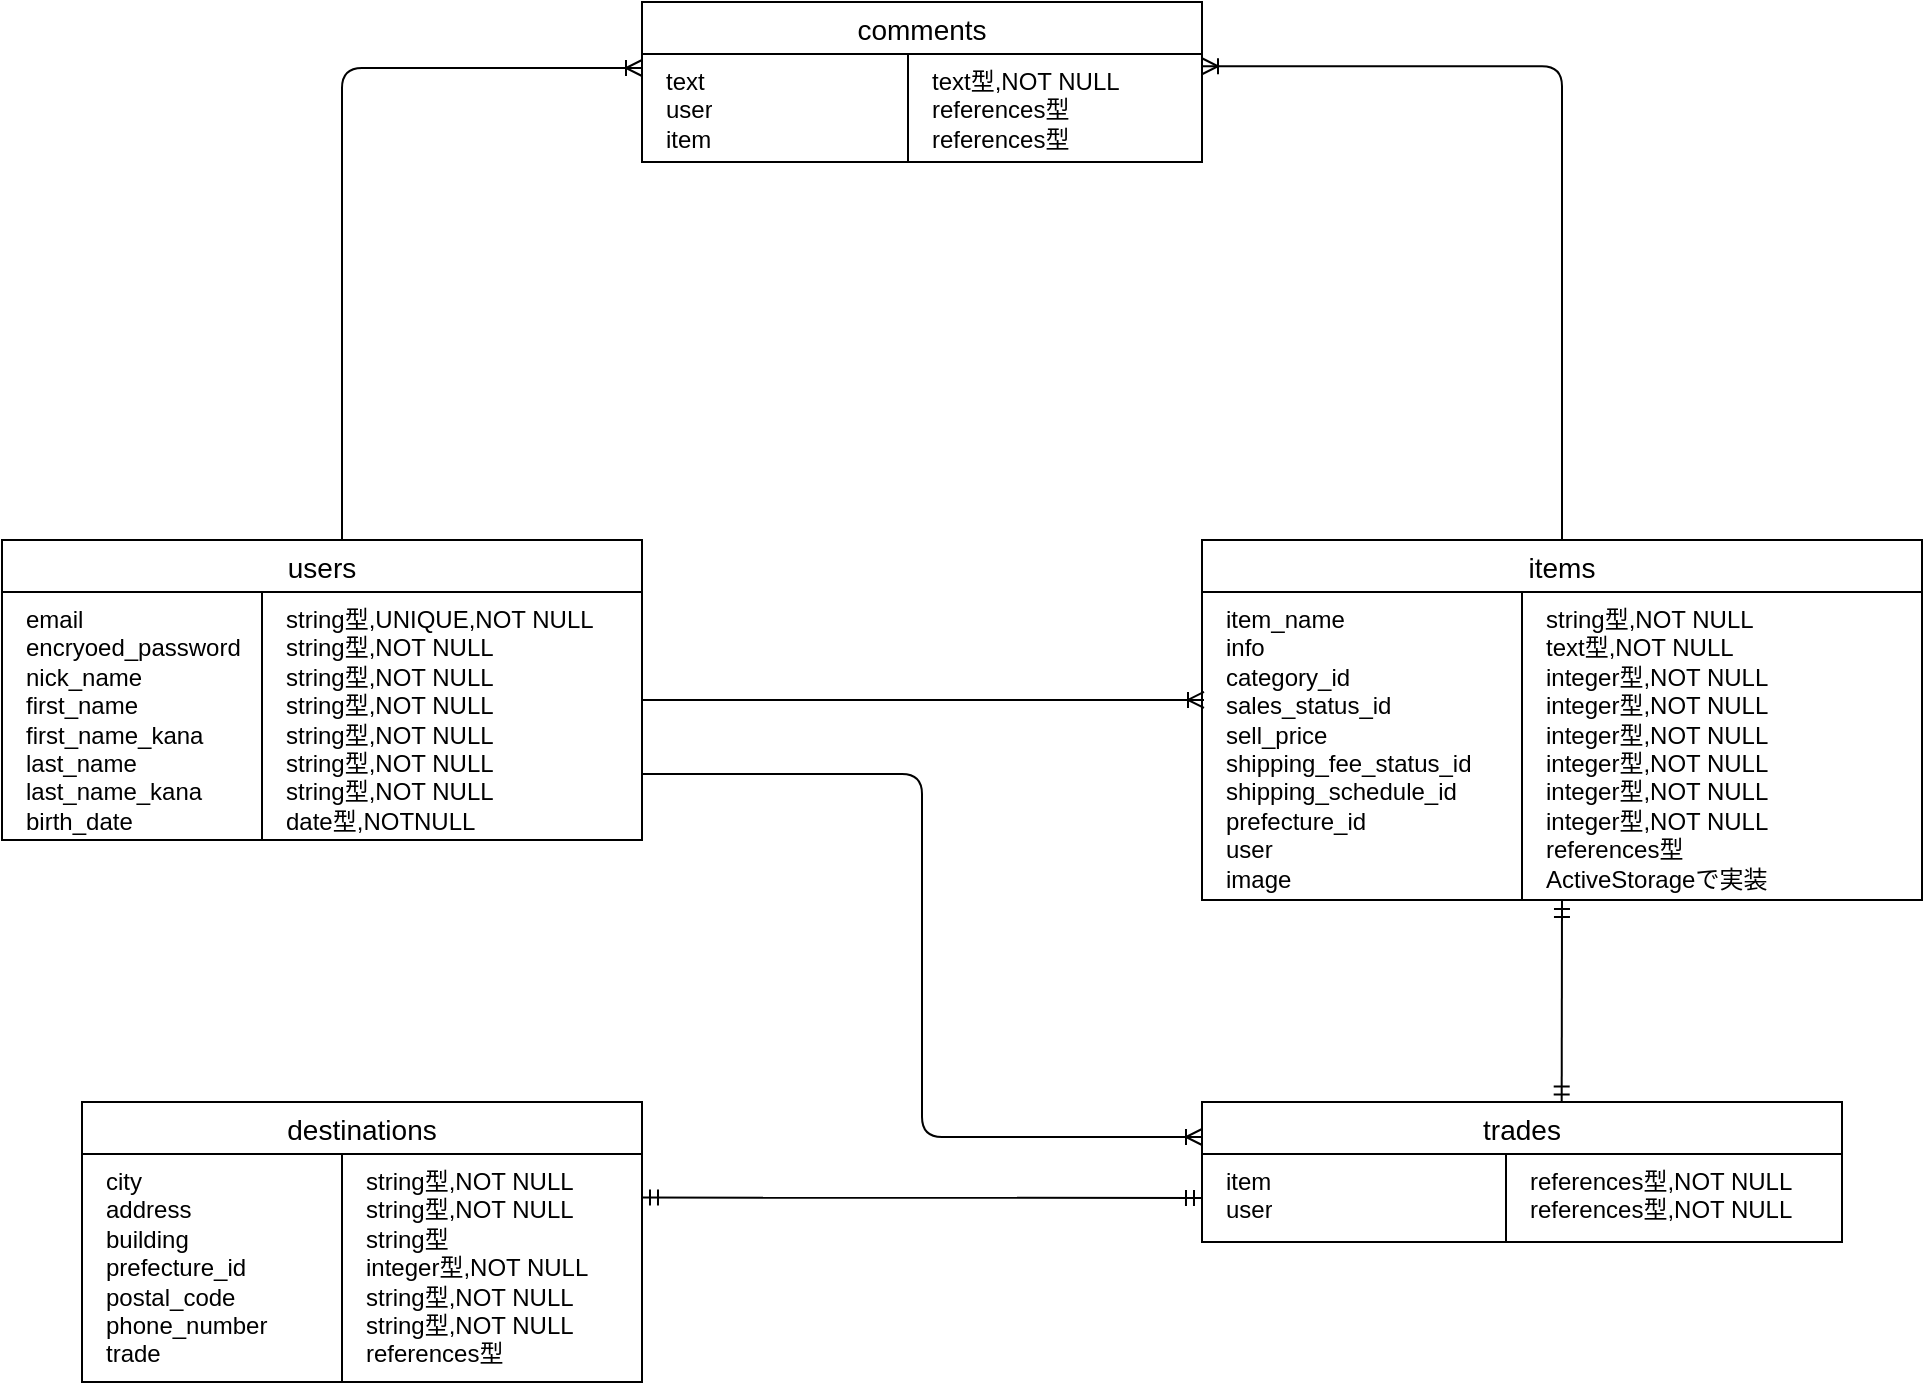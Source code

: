 <mxfile>
    <diagram id="ogddLokqwQ5Bds4QSakk" name="ページ1">
        <mxGraphModel dx="685" dy="587" grid="1" gridSize="10" guides="1" tooltips="1" connect="1" arrows="1" fold="1" page="1" pageScale="1" pageWidth="827" pageHeight="1169" math="0" shadow="0">
            <root>
                <mxCell id="0"/>
                <mxCell id="1" parent="0"/>
                <mxCell id="69" value="users" style="swimlane;fontStyle=0;childLayout=stackLayout;horizontal=1;startSize=26;horizontalStack=0;resizeParent=1;resizeParentMax=0;resizeLast=0;collapsible=1;marginBottom=0;align=center;fontSize=14;swimlaneLine=1;" vertex="1" parent="1">
                    <mxGeometry x="80" y="359" width="320" height="150" as="geometry"/>
                </mxCell>
                <mxCell id="76" value="" style="shape=table;html=1;whiteSpace=wrap;startSize=0;container=1;collapsible=0;childLayout=tableLayout;" vertex="1" parent="69">
                    <mxGeometry y="26" width="320" height="124" as="geometry"/>
                </mxCell>
                <mxCell id="77" value="" style="shape=partialRectangle;html=1;whiteSpace=wrap;collapsible=0;dropTarget=0;pointerEvents=0;fillColor=none;top=0;left=0;bottom=0;right=0;points=[[0,0.5],[1,0.5]];portConstraint=eastwest;spacingLeft=2;" vertex="1" parent="76">
                    <mxGeometry width="320" height="124" as="geometry"/>
                </mxCell>
                <mxCell id="78" value="&lt;span style=&quot;&quot;&gt;email&lt;/span&gt;&lt;br style=&quot;padding: 0px; margin: 0px;&quot;&gt;&lt;span style=&quot;&quot;&gt;encryoed_password&lt;/span&gt;&lt;br style=&quot;padding: 0px; margin: 0px;&quot;&gt;&lt;span style=&quot;&quot;&gt;nick_name&lt;/span&gt;&lt;br style=&quot;padding: 0px; margin: 0px;&quot;&gt;&lt;span style=&quot;&quot;&gt;first_name&lt;/span&gt;&lt;br style=&quot;padding: 0px; margin: 0px;&quot;&gt;&lt;span style=&quot;&quot;&gt;first_name_kana&lt;/span&gt;&lt;br style=&quot;padding: 0px; margin: 0px;&quot;&gt;&lt;span style=&quot;&quot;&gt;last_name&lt;/span&gt;&lt;br style=&quot;padding: 0px; margin: 0px;&quot;&gt;&lt;span style=&quot;&quot;&gt;last_name_kana&lt;/span&gt;&lt;br style=&quot;padding: 0px; margin: 0px;&quot;&gt;&lt;span style=&quot;&quot;&gt;birth_date&lt;/span&gt;" style="shape=partialRectangle;html=1;whiteSpace=wrap;connectable=0;overflow=hidden;fillColor=none;top=0;left=0;bottom=0;right=0;align=left;spacingLeft=10;verticalAlign=top;" vertex="1" parent="77">
                    <mxGeometry width="130" height="124" as="geometry"/>
                </mxCell>
                <mxCell id="79" value="string型,UNIQUE,NOT NULL&lt;br&gt;string型,NOT NULL&lt;br&gt;string型,NOT NULL&lt;br&gt;string型,NOT NULL&lt;br&gt;string型,NOT NULL&lt;br&gt;string型,NOT NULL&lt;br&gt;string型,NOT NULL&lt;br&gt;date型,NOTNULL" style="shape=partialRectangle;html=1;whiteSpace=wrap;connectable=0;overflow=hidden;fillColor=none;top=0;left=0;bottom=0;right=0;align=left;spacingLeft=10;verticalAlign=top;" vertex="1" parent="77">
                    <mxGeometry x="130" width="190" height="124" as="geometry"/>
                </mxCell>
                <mxCell id="80" value="items" style="swimlane;fontStyle=0;childLayout=stackLayout;horizontal=1;startSize=26;horizontalStack=0;resizeParent=1;resizeParentMax=0;resizeLast=0;collapsible=1;marginBottom=0;align=center;fontSize=14;swimlaneLine=1;" vertex="1" parent="1">
                    <mxGeometry x="680" y="359" width="360" height="160" as="geometry"/>
                </mxCell>
                <mxCell id="81" value="" style="shape=table;html=1;whiteSpace=wrap;startSize=0;container=1;collapsible=0;childLayout=tableLayout;" vertex="1" parent="1">
                    <mxGeometry x="680" y="385" width="360" height="154" as="geometry"/>
                </mxCell>
                <mxCell id="82" value="" style="shape=partialRectangle;html=1;whiteSpace=wrap;collapsible=0;dropTarget=0;pointerEvents=0;fillColor=none;top=0;left=0;bottom=0;right=0;points=[[0,0.5],[1,0.5]];portConstraint=eastwest;spacingLeft=2;" vertex="1" parent="81">
                    <mxGeometry width="360" height="154" as="geometry"/>
                </mxCell>
                <mxCell id="83" value="item_name&lt;br&gt;info&lt;br&gt;category_id&lt;br&gt;sales_status_id&lt;br&gt;sell_price&lt;br&gt;shipping_fee_status_id&lt;br&gt;shipping_schedule_id&lt;br&gt;prefecture_id&lt;br&gt;user&lt;br&gt;image" style="shape=partialRectangle;html=1;whiteSpace=wrap;connectable=0;overflow=hidden;fillColor=none;top=0;left=0;bottom=0;right=0;align=left;spacingLeft=10;verticalAlign=top;" vertex="1" parent="82">
                    <mxGeometry width="160" height="154" as="geometry"/>
                </mxCell>
                <mxCell id="84" value="string型,NOT NULL&lt;br&gt;text型,NOT NULL&lt;br&gt;integer型,NOT NULL&lt;br&gt;integer型,NOT NULL&lt;br&gt;integer型,NOT NULL&lt;br&gt;integer型,NOT NULL&lt;br&gt;integer型,NOT NULL&lt;br&gt;integer型,NOT NULL&lt;br&gt;references型&lt;br&gt;ActiveStorageで実装" style="shape=partialRectangle;html=1;whiteSpace=wrap;connectable=0;overflow=hidden;fillColor=none;top=0;left=0;bottom=0;right=0;align=left;spacingLeft=10;verticalAlign=top;" vertex="1" parent="82">
                    <mxGeometry x="160" width="200" height="154" as="geometry"/>
                </mxCell>
                <mxCell id="85" value="destinations" style="swimlane;fontStyle=0;childLayout=stackLayout;horizontal=1;startSize=26;horizontalStack=0;resizeParent=1;resizeParentMax=0;resizeLast=0;collapsible=1;marginBottom=0;align=center;fontSize=14;swimlaneLine=1;" vertex="1" parent="1">
                    <mxGeometry x="120" y="640" width="280" height="140" as="geometry"/>
                </mxCell>
                <mxCell id="86" value="" style="shape=table;html=1;whiteSpace=wrap;startSize=0;container=1;collapsible=0;childLayout=tableLayout;" vertex="1" parent="85">
                    <mxGeometry y="26" width="280" height="114" as="geometry"/>
                </mxCell>
                <mxCell id="87" value="" style="shape=partialRectangle;html=1;whiteSpace=wrap;collapsible=0;dropTarget=0;pointerEvents=0;fillColor=none;top=0;left=0;bottom=0;right=0;points=[[0,0.5],[1,0.5]];portConstraint=eastwest;spacingLeft=2;" vertex="1" parent="86">
                    <mxGeometry width="280" height="114" as="geometry"/>
                </mxCell>
                <mxCell id="88" value="city&lt;br style=&quot;padding: 0px ; margin: 0px&quot;&gt;address&lt;br&gt;building&lt;br&gt;prefecture_id&lt;br&gt;postal_code&lt;br style=&quot;padding: 0px ; margin: 0px&quot;&gt;phone_number&lt;span&gt;&lt;br&gt;trade&lt;br&gt;&lt;/span&gt;&lt;span&gt;&lt;br&gt;&lt;br&gt;&lt;/span&gt;" style="shape=partialRectangle;html=1;whiteSpace=wrap;connectable=0;overflow=hidden;fillColor=none;top=0;left=0;bottom=0;right=0;align=left;spacingLeft=10;verticalAlign=top;" vertex="1" parent="87">
                    <mxGeometry width="130" height="114" as="geometry"/>
                </mxCell>
                <mxCell id="89" value="string型,NOT NULL&lt;br&gt;string型,NOT NULL&lt;br&gt;string型&lt;br&gt;integer型,NOT NULL&lt;br&gt;string型,NOT NULL&lt;br&gt;string型,NOT NULL&lt;br&gt;references型" style="shape=partialRectangle;html=1;whiteSpace=wrap;connectable=0;overflow=hidden;fillColor=none;top=0;left=0;bottom=0;right=0;align=left;spacingLeft=10;verticalAlign=top;" vertex="1" parent="87">
                    <mxGeometry x="130" width="150" height="114" as="geometry"/>
                </mxCell>
                <mxCell id="90" value="trades" style="swimlane;fontStyle=0;childLayout=stackLayout;horizontal=1;startSize=26;horizontalStack=0;resizeParent=1;resizeParentMax=0;resizeLast=0;collapsible=1;marginBottom=0;align=center;fontSize=14;swimlaneLine=1;" vertex="1" parent="1">
                    <mxGeometry x="680" y="640" width="320" height="70" as="geometry"/>
                </mxCell>
                <mxCell id="91" value="" style="shape=table;html=1;whiteSpace=wrap;startSize=0;container=1;collapsible=0;childLayout=tableLayout;" vertex="1" parent="90">
                    <mxGeometry y="26" width="320" height="44" as="geometry"/>
                </mxCell>
                <mxCell id="92" value="" style="shape=partialRectangle;html=1;whiteSpace=wrap;collapsible=0;dropTarget=0;pointerEvents=0;fillColor=none;top=0;left=0;bottom=0;right=0;points=[[0,0.5],[1,0.5]];portConstraint=eastwest;spacingLeft=2;" vertex="1" parent="91">
                    <mxGeometry width="320" height="44" as="geometry"/>
                </mxCell>
                <mxCell id="93" value="&lt;span&gt;item&lt;br&gt;user&lt;br&gt;&lt;/span&gt;" style="shape=partialRectangle;html=1;whiteSpace=wrap;connectable=0;overflow=hidden;fillColor=none;top=0;left=0;bottom=0;right=0;align=left;spacingLeft=10;verticalAlign=top;" vertex="1" parent="92">
                    <mxGeometry width="152" height="44" as="geometry"/>
                </mxCell>
                <mxCell id="94" value="references型,NOT NULL&lt;br&gt;references型,NOT NULL" style="shape=partialRectangle;html=1;whiteSpace=wrap;connectable=0;overflow=hidden;fillColor=none;top=0;left=0;bottom=0;right=0;align=left;spacingLeft=10;verticalAlign=top;" vertex="1" parent="92">
                    <mxGeometry x="152" width="168" height="44" as="geometry"/>
                </mxCell>
                <mxCell id="95" value="" style="fontSize=12;html=1;endArrow=ERoneToMany;" edge="1" parent="1">
                    <mxGeometry width="100" height="100" relative="1" as="geometry">
                        <mxPoint x="400" y="438.98" as="sourcePoint"/>
                        <mxPoint x="681" y="438.98" as="targetPoint"/>
                    </mxGeometry>
                </mxCell>
                <mxCell id="96" value="" style="fontSize=12;html=1;endArrow=ERoneToMany;edgeStyle=elbowEdgeStyle;exitX=1;exitY=0.734;exitDx=0;exitDy=0;exitPerimeter=0;entryX=0;entryY=0.25;entryDx=0;entryDy=0;" edge="1" parent="1" source="77" target="90">
                    <mxGeometry width="100" height="100" relative="1" as="geometry">
                        <mxPoint x="410" y="480" as="sourcePoint"/>
                        <mxPoint x="790" y="638" as="targetPoint"/>
                    </mxGeometry>
                </mxCell>
                <mxCell id="97" value="" style="fontSize=12;html=1;endArrow=ERmandOne;startArrow=ERmandOne;exitX=0.562;exitY=0.003;exitDx=0;exitDy=0;exitPerimeter=0;entryX=0.5;entryY=1.003;entryDx=0;entryDy=0;entryPerimeter=0;" edge="1" parent="1" source="90" target="82">
                    <mxGeometry width="100" height="100" relative="1" as="geometry">
                        <mxPoint x="862" y="630" as="sourcePoint"/>
                        <mxPoint x="900" y="570" as="targetPoint"/>
                    </mxGeometry>
                </mxCell>
                <mxCell id="99" value="" style="fontSize=12;html=1;endArrow=ERmandOne;startArrow=ERmandOne;exitX=1;exitY=0.191;exitDx=0;exitDy=0;exitPerimeter=0;entryX=0;entryY=0.5;entryDx=0;entryDy=0;" edge="1" parent="1" source="87" target="92">
                    <mxGeometry width="100" height="100" relative="1" as="geometry">
                        <mxPoint x="220" y="600" as="sourcePoint"/>
                        <mxPoint x="240" y="520" as="targetPoint"/>
                    </mxGeometry>
                </mxCell>
                <mxCell id="102" value="comments" style="swimlane;fontStyle=0;childLayout=stackLayout;horizontal=1;startSize=26;horizontalStack=0;resizeParent=1;resizeParentMax=0;resizeLast=0;collapsible=1;marginBottom=0;align=center;fontSize=14;swimlaneLine=1;" vertex="1" parent="1">
                    <mxGeometry x="400" y="90" width="280" height="80" as="geometry"/>
                </mxCell>
                <mxCell id="103" value="" style="shape=table;html=1;whiteSpace=wrap;startSize=0;container=1;collapsible=0;childLayout=tableLayout;" vertex="1" parent="102">
                    <mxGeometry y="26" width="280" height="54" as="geometry"/>
                </mxCell>
                <mxCell id="104" value="" style="shape=partialRectangle;html=1;whiteSpace=wrap;collapsible=0;dropTarget=0;pointerEvents=0;fillColor=none;top=0;left=0;bottom=0;right=0;points=[[0,0.5],[1,0.5]];portConstraint=eastwest;spacingLeft=2;" vertex="1" parent="103">
                    <mxGeometry width="280" height="54" as="geometry"/>
                </mxCell>
                <mxCell id="105" value="&lt;span&gt;text&lt;br&gt;user&lt;br&gt;item&lt;br&gt;&lt;/span&gt;" style="shape=partialRectangle;html=1;whiteSpace=wrap;connectable=0;overflow=hidden;fillColor=none;top=0;left=0;bottom=0;right=0;align=left;spacingLeft=10;verticalAlign=top;" vertex="1" parent="104">
                    <mxGeometry width="133" height="54" as="geometry"/>
                </mxCell>
                <mxCell id="106" value="text型,NOT NULL&lt;br&gt;references型&lt;br&gt;references型" style="shape=partialRectangle;html=1;whiteSpace=wrap;connectable=0;overflow=hidden;fillColor=none;top=0;left=0;bottom=0;right=0;align=left;spacingLeft=10;verticalAlign=top;" vertex="1" parent="104">
                    <mxGeometry x="133" width="147" height="54" as="geometry"/>
                </mxCell>
                <mxCell id="107" value="" style="edgeStyle=orthogonalEdgeStyle;fontSize=12;html=1;endArrow=ERoneToMany;entryX=0;entryY=0.5;entryDx=0;entryDy=0;elbow=vertical;exitX=0.5;exitY=0;exitDx=0;exitDy=0;" edge="1" parent="1" source="80">
                    <mxGeometry width="100" height="100" relative="1" as="geometry">
                        <mxPoint x="830.08" y="385" as="sourcePoint"/>
                        <mxPoint x="680" y="122.124" as="targetPoint"/>
                        <Array as="points">
                            <mxPoint x="860" y="122"/>
                        </Array>
                    </mxGeometry>
                </mxCell>
                <mxCell id="108" value="" style="edgeStyle=orthogonalEdgeStyle;fontSize=12;html=1;endArrow=ERoneToMany;elbow=vertical;exitX=0.5;exitY=0;exitDx=0;exitDy=0;" edge="1" parent="1">
                    <mxGeometry width="100" height="100" relative="1" as="geometry">
                        <mxPoint x="250" y="359" as="sourcePoint"/>
                        <mxPoint x="400" y="123" as="targetPoint"/>
                        <Array as="points">
                            <mxPoint x="250" y="123"/>
                        </Array>
                    </mxGeometry>
                </mxCell>
            </root>
        </mxGraphModel>
    </diagram>
</mxfile>